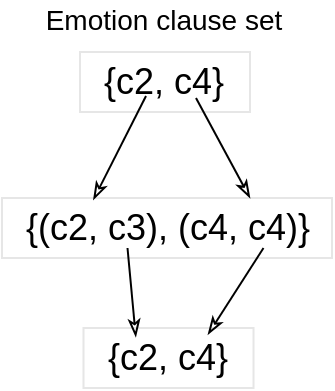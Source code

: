 <mxfile version="14.8.6" type="github">
  <diagram id="UuyM_oUdFWU5R_c15sy-" name="Page-1">
    <mxGraphModel dx="513" dy="280" grid="0" gridSize="10" guides="1" tooltips="1" connect="1" arrows="1" fold="1" page="1" pageScale="1" pageWidth="200" pageHeight="300" background="none" math="0" shadow="0">
      <root>
        <mxCell id="0" />
        <mxCell id="1" parent="0" />
        <mxCell id="7Fjtuf2y4Gno0_X98hwX-5" value="" style="rounded=0;whiteSpace=wrap;html=1;strokeColor=#E6E6E6;" vertex="1" parent="1">
          <mxGeometry x="19" y="120" width="165" height="30" as="geometry" />
        </mxCell>
        <mxCell id="7Fjtuf2y4Gno0_X98hwX-4" value="" style="rounded=0;whiteSpace=wrap;html=1;strokeColor=#E6E6E6;" vertex="1" parent="1">
          <mxGeometry x="58" y="47" width="85" height="30" as="geometry" />
        </mxCell>
        <mxCell id="JzeU--5sNepgd2Etx_dD-2" value="&lt;font style=&quot;font-size: 14px&quot;&gt;Emotion clause set&lt;/font&gt;" style="text;html=1;strokeColor=none;fillColor=none;align=center;verticalAlign=middle;whiteSpace=wrap;rounded=0;" parent="1" vertex="1">
          <mxGeometry x="36" y="21" width="127.5" height="20" as="geometry" />
        </mxCell>
        <mxCell id="7Fjtuf2y4Gno0_X98hwX-1" value="&lt;font style=&quot;font-size: 18px&quot;&gt;{c2, c4}&lt;/font&gt;" style="text;html=1;strokeColor=none;fillColor=none;align=center;verticalAlign=middle;whiteSpace=wrap;rounded=0;" vertex="1" parent="1">
          <mxGeometry x="49.75" y="52" width="100" height="20" as="geometry" />
        </mxCell>
        <mxCell id="7Fjtuf2y4Gno0_X98hwX-2" value="" style="endArrow=classicThin;html=1;endFill=0;entryX=0.277;entryY=0.029;entryDx=0;entryDy=0;entryPerimeter=0;" edge="1" parent="1" target="7Fjtuf2y4Gno0_X98hwX-5">
          <mxGeometry width="50" height="50" relative="1" as="geometry">
            <mxPoint x="91" y="69" as="sourcePoint" />
            <mxPoint x="69" y="130" as="targetPoint" />
          </mxGeometry>
        </mxCell>
        <mxCell id="7Fjtuf2y4Gno0_X98hwX-3" value="" style="endArrow=classicThin;html=1;endFill=0;" edge="1" parent="1">
          <mxGeometry width="50" height="50" relative="1" as="geometry">
            <mxPoint x="116" y="70" as="sourcePoint" />
            <mxPoint x="143" y="120" as="targetPoint" />
          </mxGeometry>
        </mxCell>
        <mxCell id="7Fjtuf2y4Gno0_X98hwX-6" value="&lt;font style=&quot;font-size: 18px&quot;&gt;{(c2, c3), (c4, c4)}&lt;/font&gt;" style="text;html=1;strokeColor=none;fillColor=none;align=center;verticalAlign=middle;whiteSpace=wrap;rounded=0;" vertex="1" parent="1">
          <mxGeometry x="23.75" y="125" width="156" height="20" as="geometry" />
        </mxCell>
        <mxCell id="7Fjtuf2y4Gno0_X98hwX-7" value="" style="rounded=0;whiteSpace=wrap;html=1;strokeColor=#E6E6E6;" vertex="1" parent="1">
          <mxGeometry x="59.75" y="185" width="85" height="30" as="geometry" />
        </mxCell>
        <mxCell id="7Fjtuf2y4Gno0_X98hwX-8" value="&lt;font style=&quot;font-size: 18px&quot;&gt;{c2, c4}&lt;/font&gt;" style="text;html=1;strokeColor=none;fillColor=none;align=center;verticalAlign=middle;whiteSpace=wrap;rounded=0;" vertex="1" parent="1">
          <mxGeometry x="51.5" y="190" width="100" height="20" as="geometry" />
        </mxCell>
        <mxCell id="7Fjtuf2y4Gno0_X98hwX-9" value="" style="endArrow=classicThin;html=1;endFill=0;entryX=0.344;entryY=-0.027;entryDx=0;entryDy=0;entryPerimeter=0;" edge="1" parent="1" target="7Fjtuf2y4Gno0_X98hwX-8">
          <mxGeometry width="50" height="50" relative="1" as="geometry">
            <mxPoint x="81.75" y="145" as="sourcePoint" />
            <mxPoint x="59.75" y="206" as="targetPoint" />
          </mxGeometry>
        </mxCell>
        <mxCell id="7Fjtuf2y4Gno0_X98hwX-10" value="" style="endArrow=classicThin;html=1;endFill=0;entryX=0.705;entryY=-0.09;entryDx=0;entryDy=0;entryPerimeter=0;" edge="1" parent="1" target="7Fjtuf2y4Gno0_X98hwX-8">
          <mxGeometry width="50" height="50" relative="1" as="geometry">
            <mxPoint x="149.75" y="145" as="sourcePoint" />
            <mxPoint x="153.9" y="189.46" as="targetPoint" />
          </mxGeometry>
        </mxCell>
      </root>
    </mxGraphModel>
  </diagram>
</mxfile>

